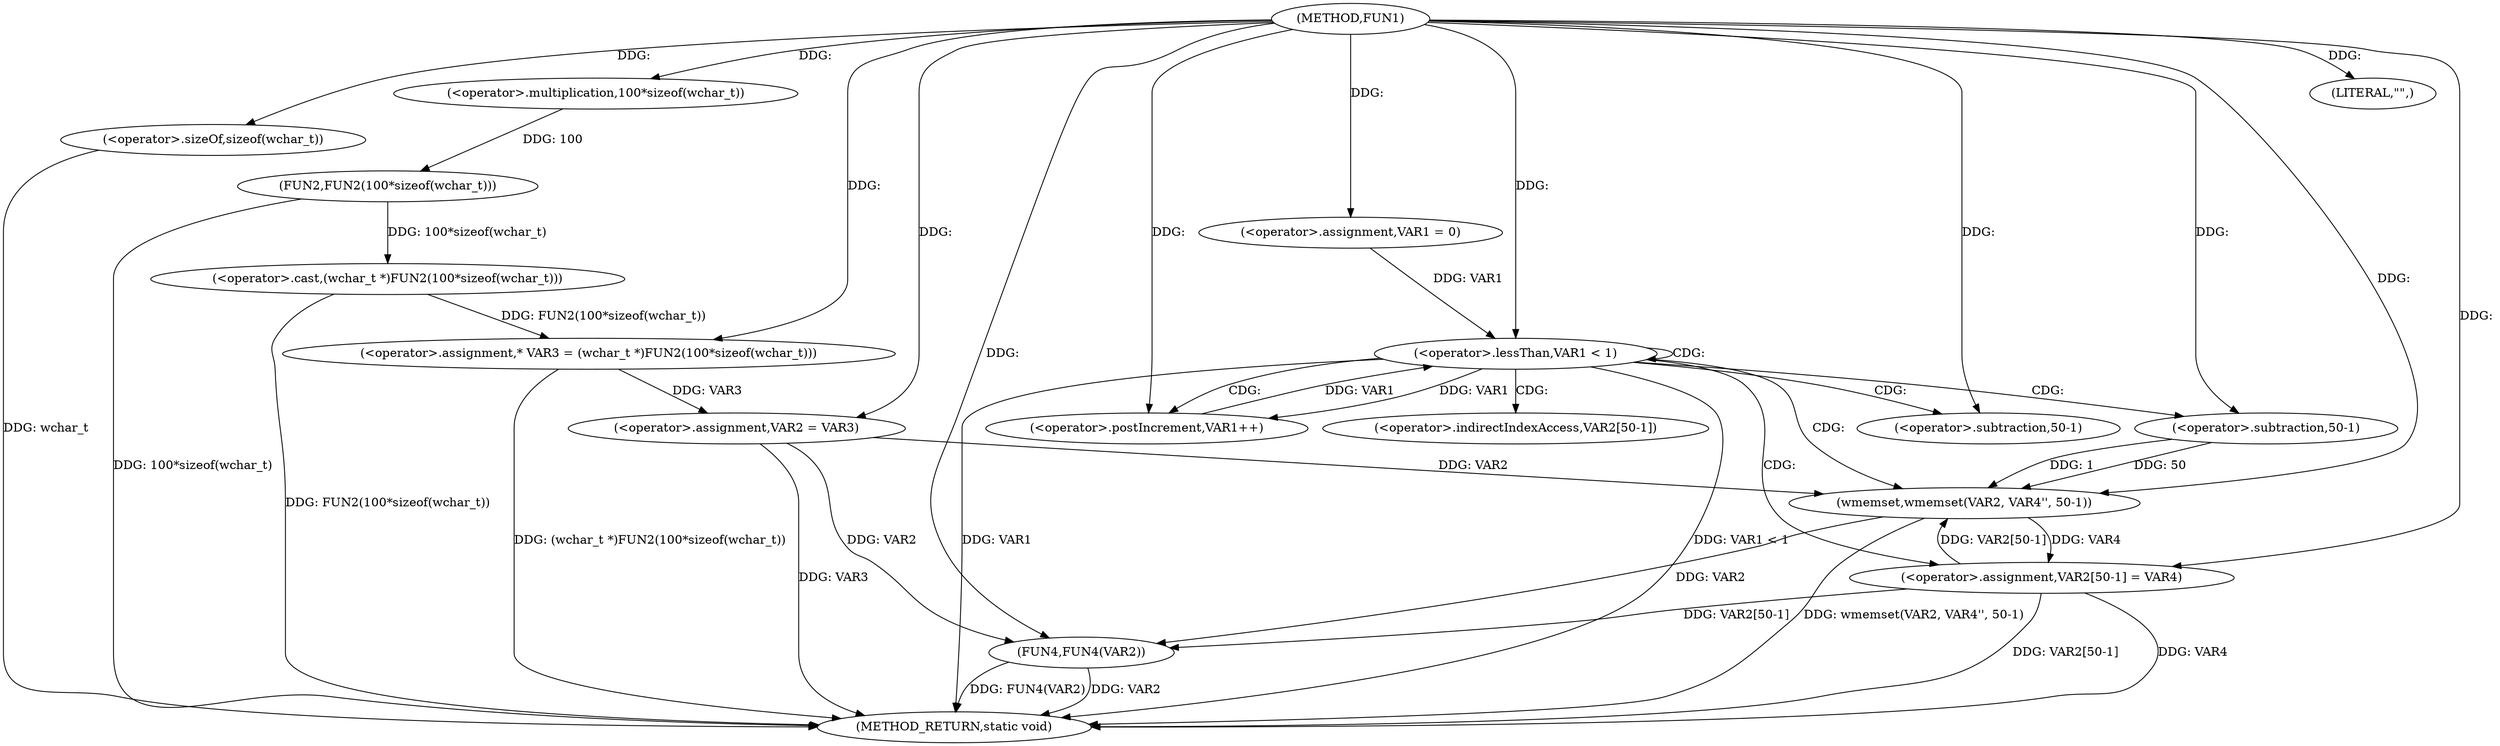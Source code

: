 digraph FUN1 {  
"1000100" [label = "(METHOD,FUN1)" ]
"1000144" [label = "(METHOD_RETURN,static void)" ]
"1000105" [label = "(<operator>.assignment,* VAR3 = (wchar_t *)FUN2(100*sizeof(wchar_t)))" ]
"1000107" [label = "(<operator>.cast,(wchar_t *)FUN2(100*sizeof(wchar_t)))" ]
"1000109" [label = "(FUN2,FUN2(100*sizeof(wchar_t)))" ]
"1000110" [label = "(<operator>.multiplication,100*sizeof(wchar_t))" ]
"1000112" [label = "(<operator>.sizeOf,sizeof(wchar_t))" ]
"1000114" [label = "(<operator>.assignment,VAR2 = VAR3)" ]
"1000118" [label = "(<operator>.assignment,VAR1 = 0)" ]
"1000121" [label = "(<operator>.lessThan,VAR1 < 1)" ]
"1000124" [label = "(<operator>.postIncrement,VAR1++)" ]
"1000127" [label = "(wmemset,wmemset(VAR2, VAR4'', 50-1))" ]
"1000130" [label = "(<operator>.subtraction,50-1)" ]
"1000133" [label = "(<operator>.assignment,VAR2[50-1] = VAR4)" ]
"1000136" [label = "(<operator>.subtraction,50-1)" ]
"1000141" [label = "(LITERAL,\"\",)" ]
"1000142" [label = "(FUN4,FUN4(VAR2))" ]
"1000134" [label = "(<operator>.indirectIndexAccess,VAR2[50-1])" ]
  "1000142" -> "1000144"  [ label = "DDG: FUN4(VAR2)"] 
  "1000105" -> "1000144"  [ label = "DDG: (wchar_t *)FUN2(100*sizeof(wchar_t))"] 
  "1000133" -> "1000144"  [ label = "DDG: VAR4"] 
  "1000133" -> "1000144"  [ label = "DDG: VAR2[50-1]"] 
  "1000121" -> "1000144"  [ label = "DDG: VAR1 < 1"] 
  "1000127" -> "1000144"  [ label = "DDG: wmemset(VAR2, VAR4'', 50-1)"] 
  "1000114" -> "1000144"  [ label = "DDG: VAR3"] 
  "1000107" -> "1000144"  [ label = "DDG: FUN2(100*sizeof(wchar_t))"] 
  "1000112" -> "1000144"  [ label = "DDG: wchar_t"] 
  "1000109" -> "1000144"  [ label = "DDG: 100*sizeof(wchar_t)"] 
  "1000142" -> "1000144"  [ label = "DDG: VAR2"] 
  "1000121" -> "1000144"  [ label = "DDG: VAR1"] 
  "1000107" -> "1000105"  [ label = "DDG: FUN2(100*sizeof(wchar_t))"] 
  "1000100" -> "1000105"  [ label = "DDG: "] 
  "1000109" -> "1000107"  [ label = "DDG: 100*sizeof(wchar_t)"] 
  "1000110" -> "1000109"  [ label = "DDG: 100"] 
  "1000100" -> "1000110"  [ label = "DDG: "] 
  "1000100" -> "1000112"  [ label = "DDG: "] 
  "1000105" -> "1000114"  [ label = "DDG: VAR3"] 
  "1000100" -> "1000114"  [ label = "DDG: "] 
  "1000100" -> "1000118"  [ label = "DDG: "] 
  "1000124" -> "1000121"  [ label = "DDG: VAR1"] 
  "1000118" -> "1000121"  [ label = "DDG: VAR1"] 
  "1000100" -> "1000121"  [ label = "DDG: "] 
  "1000121" -> "1000124"  [ label = "DDG: VAR1"] 
  "1000100" -> "1000124"  [ label = "DDG: "] 
  "1000133" -> "1000127"  [ label = "DDG: VAR2[50-1]"] 
  "1000114" -> "1000127"  [ label = "DDG: VAR2"] 
  "1000100" -> "1000127"  [ label = "DDG: "] 
  "1000130" -> "1000127"  [ label = "DDG: 50"] 
  "1000130" -> "1000127"  [ label = "DDG: 1"] 
  "1000100" -> "1000130"  [ label = "DDG: "] 
  "1000127" -> "1000133"  [ label = "DDG: VAR4"] 
  "1000100" -> "1000133"  [ label = "DDG: "] 
  "1000100" -> "1000136"  [ label = "DDG: "] 
  "1000100" -> "1000141"  [ label = "DDG: "] 
  "1000133" -> "1000142"  [ label = "DDG: VAR2[50-1]"] 
  "1000114" -> "1000142"  [ label = "DDG: VAR2"] 
  "1000127" -> "1000142"  [ label = "DDG: VAR2"] 
  "1000100" -> "1000142"  [ label = "DDG: "] 
  "1000121" -> "1000121"  [ label = "CDG: "] 
  "1000121" -> "1000124"  [ label = "CDG: "] 
  "1000121" -> "1000130"  [ label = "CDG: "] 
  "1000121" -> "1000133"  [ label = "CDG: "] 
  "1000121" -> "1000136"  [ label = "CDG: "] 
  "1000121" -> "1000127"  [ label = "CDG: "] 
  "1000121" -> "1000134"  [ label = "CDG: "] 
}
